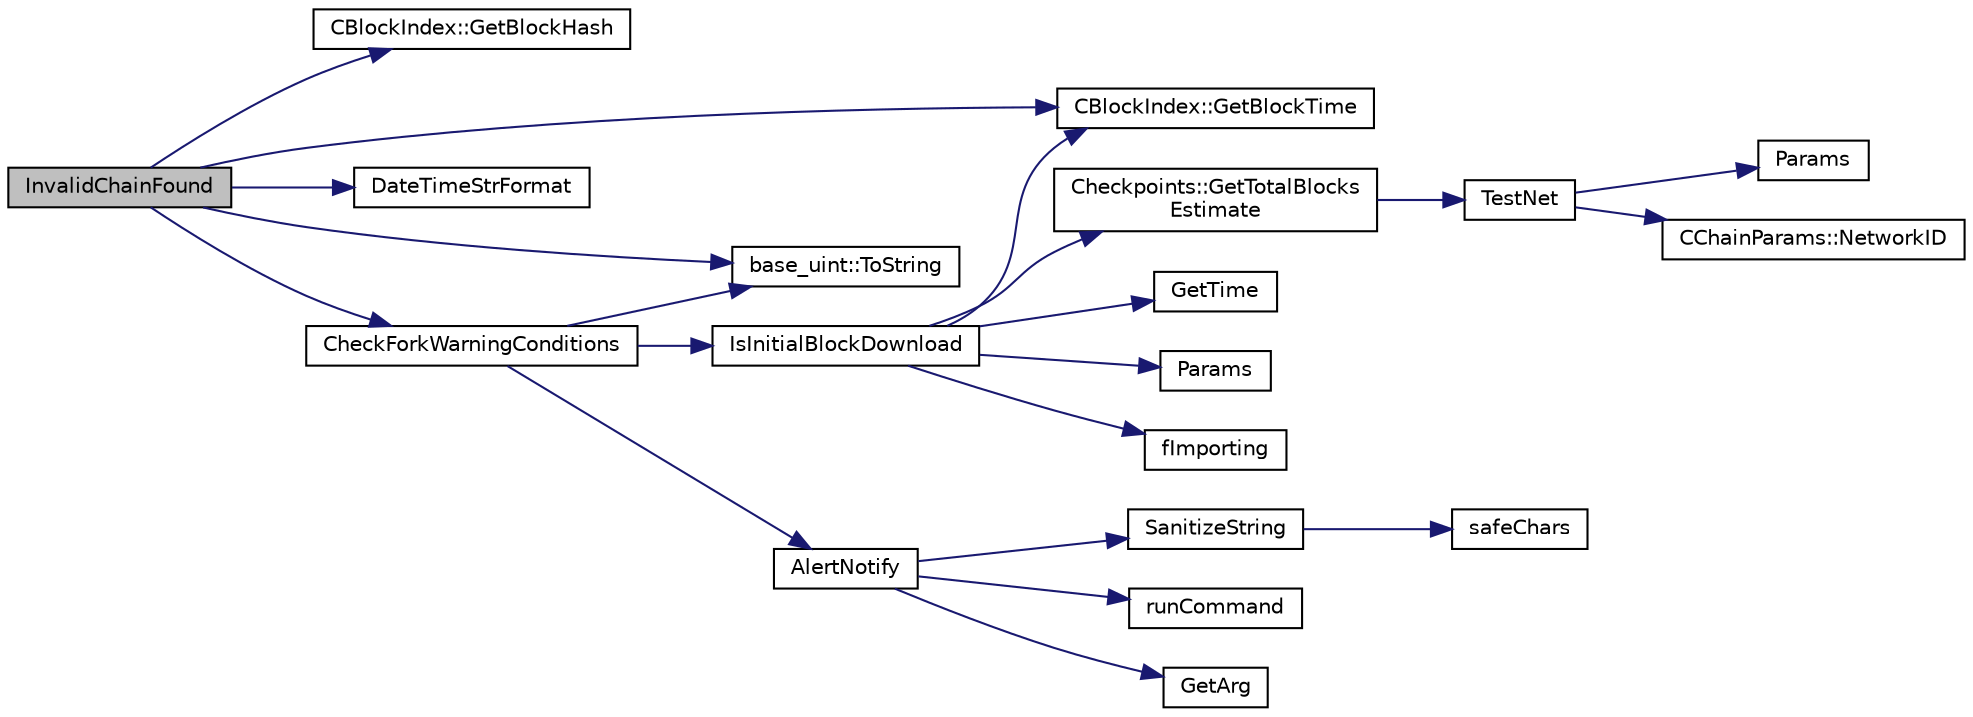 digraph "InvalidChainFound"
{
  edge [fontname="Helvetica",fontsize="10",labelfontname="Helvetica",labelfontsize="10"];
  node [fontname="Helvetica",fontsize="10",shape=record];
  rankdir="LR";
  Node3810 [label="InvalidChainFound",height=0.2,width=0.4,color="black", fillcolor="grey75", style="filled", fontcolor="black"];
  Node3810 -> Node3811 [color="midnightblue",fontsize="10",style="solid",fontname="Helvetica"];
  Node3811 [label="CBlockIndex::GetBlockHash",height=0.2,width=0.4,color="black", fillcolor="white", style="filled",URL="$d3/dbd/class_c_block_index.html#a98490a2788c65cdd6ae9002b004dd74c"];
  Node3810 -> Node3812 [color="midnightblue",fontsize="10",style="solid",fontname="Helvetica"];
  Node3812 [label="base_uint::ToString",height=0.2,width=0.4,color="black", fillcolor="white", style="filled",URL="$da/df7/classbase__uint.html#acccba4d9d51a0c36261718ca0cbb293b"];
  Node3810 -> Node3813 [color="midnightblue",fontsize="10",style="solid",fontname="Helvetica"];
  Node3813 [label="DateTimeStrFormat",height=0.2,width=0.4,color="black", fillcolor="white", style="filled",URL="$df/d2d/util_8cpp.html#a749bc6776c8ec72d7c5e4dea56aee415"];
  Node3810 -> Node3814 [color="midnightblue",fontsize="10",style="solid",fontname="Helvetica"];
  Node3814 [label="CBlockIndex::GetBlockTime",height=0.2,width=0.4,color="black", fillcolor="white", style="filled",URL="$d3/dbd/class_c_block_index.html#a9fe0d4463c07c466f66252e8eec25f5c"];
  Node3810 -> Node3815 [color="midnightblue",fontsize="10",style="solid",fontname="Helvetica"];
  Node3815 [label="CheckForkWarningConditions",height=0.2,width=0.4,color="black", fillcolor="white", style="filled",URL="$dd/d7d/validation_8cpp.html#acb209b9d0e17f884e1fe6c8ee14ebc79"];
  Node3815 -> Node3816 [color="midnightblue",fontsize="10",style="solid",fontname="Helvetica"];
  Node3816 [label="IsInitialBlockDownload",height=0.2,width=0.4,color="black", fillcolor="white", style="filled",URL="$dd/d7d/validation_8cpp.html#a5edcd96316574fd4a7f3ae0922a5cfd6",tooltip="Check whether we are doing an initial block download (synchronizing from disk or network) ..."];
  Node3816 -> Node3817 [color="midnightblue",fontsize="10",style="solid",fontname="Helvetica"];
  Node3817 [label="Checkpoints::GetTotalBlocks\lEstimate",height=0.2,width=0.4,color="black", fillcolor="white", style="filled",URL="$d5/d46/namespace_checkpoints.html#ac4dc0a0ba00009be52fee3eef694c2c0"];
  Node3817 -> Node3818 [color="midnightblue",fontsize="10",style="solid",fontname="Helvetica"];
  Node3818 [label="TestNet",height=0.2,width=0.4,color="black", fillcolor="white", style="filled",URL="$d7/ddb/chainparams_8h.html#abc8c1af875107f5eac0f327bd3b8363d"];
  Node3818 -> Node3819 [color="midnightblue",fontsize="10",style="solid",fontname="Helvetica"];
  Node3819 [label="Params",height=0.2,width=0.4,color="black", fillcolor="white", style="filled",URL="$d7/ddb/chainparams_8h.html#ace5c5b706d71a324a417dd2db394fd4a",tooltip="Return the currently selected parameters. "];
  Node3818 -> Node3820 [color="midnightblue",fontsize="10",style="solid",fontname="Helvetica"];
  Node3820 [label="CChainParams::NetworkID",height=0.2,width=0.4,color="black", fillcolor="white", style="filled",URL="$d1/d4f/class_c_chain_params.html#a90dc493ec0c0325c98c3ac06eb99862b"];
  Node3816 -> Node3821 [color="midnightblue",fontsize="10",style="solid",fontname="Helvetica"];
  Node3821 [label="GetTime",height=0.2,width=0.4,color="black", fillcolor="white", style="filled",URL="$df/d2d/util_8cpp.html#a46fac5fba8ba905b5f9acb364f5d8c6f"];
  Node3816 -> Node3814 [color="midnightblue",fontsize="10",style="solid",fontname="Helvetica"];
  Node3816 -> Node3822 [color="midnightblue",fontsize="10",style="solid",fontname="Helvetica"];
  Node3822 [label="Params",height=0.2,width=0.4,color="black", fillcolor="white", style="filled",URL="$df/dbf/chainparams_8cpp.html#ace5c5b706d71a324a417dd2db394fd4a",tooltip="Return the currently selected parameters. "];
  Node3816 -> Node3823 [color="midnightblue",fontsize="10",style="solid",fontname="Helvetica"];
  Node3823 [label="fImporting",height=0.2,width=0.4,color="black", fillcolor="white", style="filled",URL="$dd/d7d/validation_8cpp.html#a30436c6f8e34f6f70217dafd009f1815"];
  Node3815 -> Node3812 [color="midnightblue",fontsize="10",style="solid",fontname="Helvetica"];
  Node3815 -> Node3824 [color="midnightblue",fontsize="10",style="solid",fontname="Helvetica"];
  Node3824 [label="AlertNotify",height=0.2,width=0.4,color="black", fillcolor="white", style="filled",URL="$dd/d7d/validation_8cpp.html#a2d6ce6d55bb4a2aceef2131aef536548"];
  Node3824 -> Node3825 [color="midnightblue",fontsize="10",style="solid",fontname="Helvetica"];
  Node3825 [label="GetArg",height=0.2,width=0.4,color="black", fillcolor="white", style="filled",URL="$df/d2d/util_8cpp.html#a24f685720bf40370e5bd2a192ad50cd8",tooltip="Return string argument or default value. "];
  Node3824 -> Node3826 [color="midnightblue",fontsize="10",style="solid",fontname="Helvetica"];
  Node3826 [label="SanitizeString",height=0.2,width=0.4,color="black", fillcolor="white", style="filled",URL="$df/d2d/util_8cpp.html#ae204f01eeaadc5a85015a51f369a8356"];
  Node3826 -> Node3827 [color="midnightblue",fontsize="10",style="solid",fontname="Helvetica"];
  Node3827 [label="safeChars",height=0.2,width=0.4,color="black", fillcolor="white", style="filled",URL="$df/d2d/util_8cpp.html#a6d092bd7c79da717e183a52d90e0e61f"];
  Node3824 -> Node3828 [color="midnightblue",fontsize="10",style="solid",fontname="Helvetica"];
  Node3828 [label="runCommand",height=0.2,width=0.4,color="black", fillcolor="white", style="filled",URL="$df/d2d/util_8cpp.html#adf94c00a5ac719c92a2f1bb2f8b2167f"];
}

